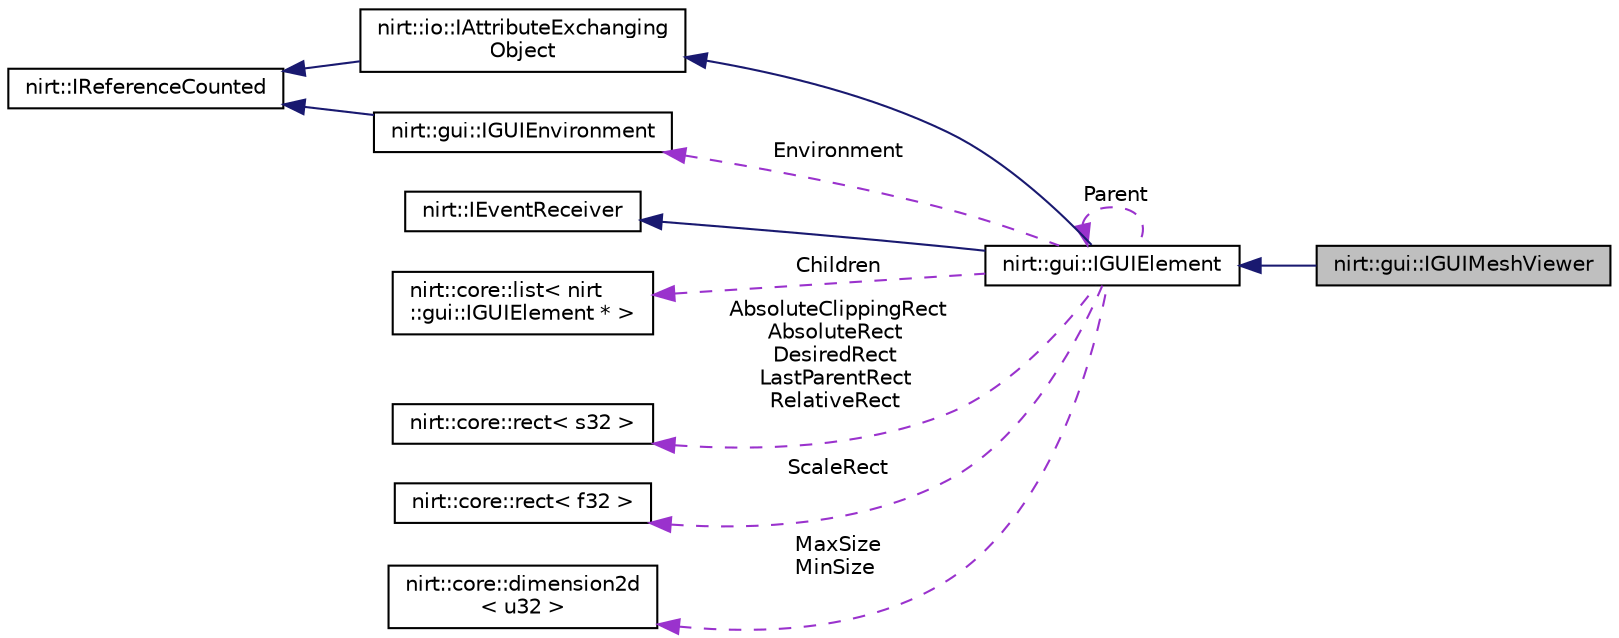 digraph "nirt::gui::IGUIMeshViewer"
{
 // LATEX_PDF_SIZE
  edge [fontname="Helvetica",fontsize="10",labelfontname="Helvetica",labelfontsize="10"];
  node [fontname="Helvetica",fontsize="10",shape=record];
  rankdir="LR";
  Node1 [label="nirt::gui::IGUIMeshViewer",height=0.2,width=0.4,color="black", fillcolor="grey75", style="filled", fontcolor="black",tooltip="3d mesh viewing GUI element."];
  Node2 -> Node1 [dir="back",color="midnightblue",fontsize="10",style="solid",fontname="Helvetica"];
  Node2 [label="nirt::gui::IGUIElement",height=0.2,width=0.4,color="black", fillcolor="white", style="filled",URL="$classnirt_1_1gui_1_1IGUIElement.html",tooltip="Base class of all GUI elements."];
  Node3 -> Node2 [dir="back",color="midnightblue",fontsize="10",style="solid",fontname="Helvetica"];
  Node3 [label="nirt::io::IAttributeExchanging\lObject",height=0.2,width=0.4,color="black", fillcolor="white", style="filled",URL="$classnirt_1_1io_1_1IAttributeExchangingObject.html",tooltip="An object which is able to serialize and deserialize its attributes into an attributes object."];
  Node4 -> Node3 [dir="back",color="midnightblue",fontsize="10",style="solid",fontname="Helvetica"];
  Node4 [label="nirt::IReferenceCounted",height=0.2,width=0.4,color="black", fillcolor="white", style="filled",URL="$classnirt_1_1IReferenceCounted.html",tooltip="Base class of most objects of the Nirtcpp Engine."];
  Node5 -> Node2 [dir="back",color="midnightblue",fontsize="10",style="solid",fontname="Helvetica"];
  Node5 [label="nirt::IEventReceiver",height=0.2,width=0.4,color="black", fillcolor="white", style="filled",URL="$classnirt_1_1IEventReceiver.html",tooltip="Interface of an object which can receive events."];
  Node6 -> Node2 [dir="back",color="darkorchid3",fontsize="10",style="dashed",label=" Children" ,fontname="Helvetica"];
  Node6 [label="nirt::core::list\< nirt\l::gui::IGUIElement * \>",height=0.2,width=0.4,color="black", fillcolor="white", style="filled",URL="$classnirt_1_1core_1_1list.html",tooltip=" "];
  Node2 -> Node2 [dir="back",color="darkorchid3",fontsize="10",style="dashed",label=" Parent" ,fontname="Helvetica"];
  Node7 -> Node2 [dir="back",color="darkorchid3",fontsize="10",style="dashed",label=" AbsoluteClippingRect\nAbsoluteRect\nDesiredRect\nLastParentRect\nRelativeRect" ,fontname="Helvetica"];
  Node7 [label="nirt::core::rect\< s32 \>",height=0.2,width=0.4,color="black", fillcolor="white", style="filled",URL="$classnirt_1_1core_1_1rect.html",tooltip=" "];
  Node8 -> Node2 [dir="back",color="darkorchid3",fontsize="10",style="dashed",label=" ScaleRect" ,fontname="Helvetica"];
  Node8 [label="nirt::core::rect\< f32 \>",height=0.2,width=0.4,color="black", fillcolor="white", style="filled",URL="$classnirt_1_1core_1_1rect.html",tooltip=" "];
  Node9 -> Node2 [dir="back",color="darkorchid3",fontsize="10",style="dashed",label=" MaxSize\nMinSize" ,fontname="Helvetica"];
  Node9 [label="nirt::core::dimension2d\l\< u32 \>",height=0.2,width=0.4,color="black", fillcolor="white", style="filled",URL="$classnirt_1_1core_1_1dimension2d.html",tooltip=" "];
  Node10 -> Node2 [dir="back",color="darkorchid3",fontsize="10",style="dashed",label=" Environment" ,fontname="Helvetica"];
  Node10 [label="nirt::gui::IGUIEnvironment",height=0.2,width=0.4,color="black", fillcolor="white", style="filled",URL="$classnirt_1_1gui_1_1IGUIEnvironment.html",tooltip="GUI Environment. Used as factory and manager of all other GUI elements."];
  Node4 -> Node10 [dir="back",color="midnightblue",fontsize="10",style="solid",fontname="Helvetica"];
}
